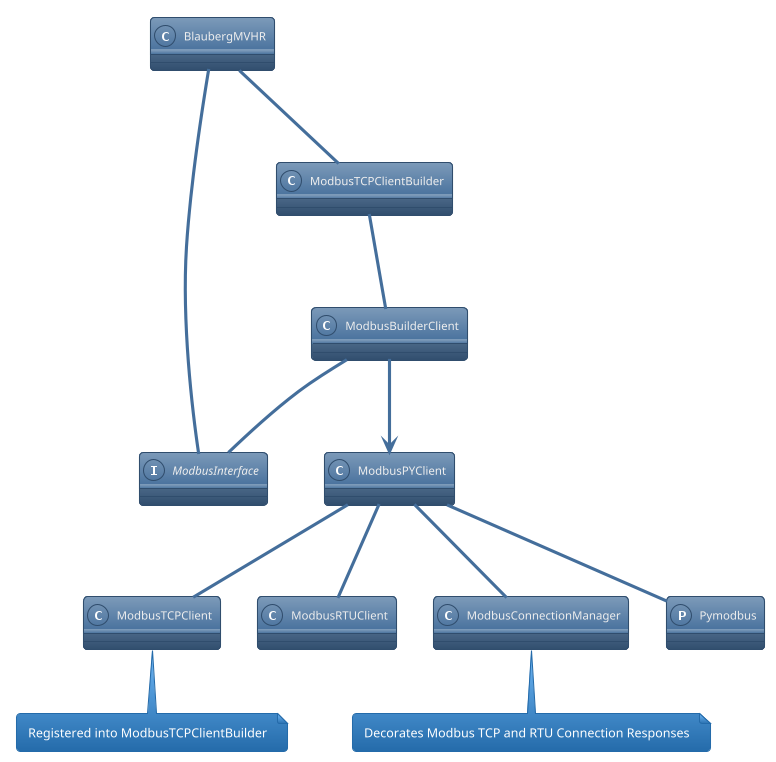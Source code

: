 @startuml
'https://plantuml.com/class-diagram
!theme spacelab

interface ModbusInterface{}
class ModbusBuilderClient{}
class ModbusTCPClientBuilder{}
class BlaubergMVHR{}
class ModbusPYClient{}
class ModbusTCPClient{}
note bottom
 Registered into ModbusTCPClientBuilder
end note
class ModbusRTUClient{}
class ModbusConnectionManager
note bottom
 Decorates Modbus TCP and RTU Connection Responses
end note
protocol Pymodbus{}

BlaubergMVHR  --  ModbusTCPClientBuilder: creates the ModbusInterface using
BlaubergMVHR  --  ModbusInterface: interacts with modbus using
ModbusTCPClientBuilder -- ModbusBuilderClient : builds the registered TCP client
ModbusPYClient -- ModbusTCPClient
ModbusPYClient -- ModbusRTUClient
ModbusPYClient -- Pymodbus: uses this library
ModbusPYClient -- ModbusConnectionManager



ModbusBuilderClient -- ModbusInterface: implements
ModbusBuilderClient --> ModbusPYClient

@enduml